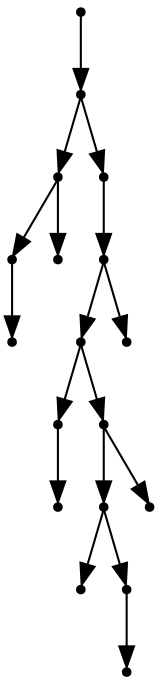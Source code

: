 digraph {
  17 [shape=point];
  16 [shape=point];
  3 [shape=point];
  1 [shape=point];
  0 [shape=point];
  2 [shape=point];
  15 [shape=point];
  14 [shape=point];
  12 [shape=point];
  5 [shape=point];
  4 [shape=point];
  11 [shape=point];
  9 [shape=point];
  6 [shape=point];
  8 [shape=point];
  7 [shape=point];
  10 [shape=point];
  13 [shape=point];
17 -> 16;
16 -> 3;
3 -> 1;
1 -> 0;
3 -> 2;
16 -> 15;
15 -> 14;
14 -> 12;
12 -> 5;
5 -> 4;
12 -> 11;
11 -> 9;
9 -> 6;
9 -> 8;
8 -> 7;
11 -> 10;
14 -> 13;
}
